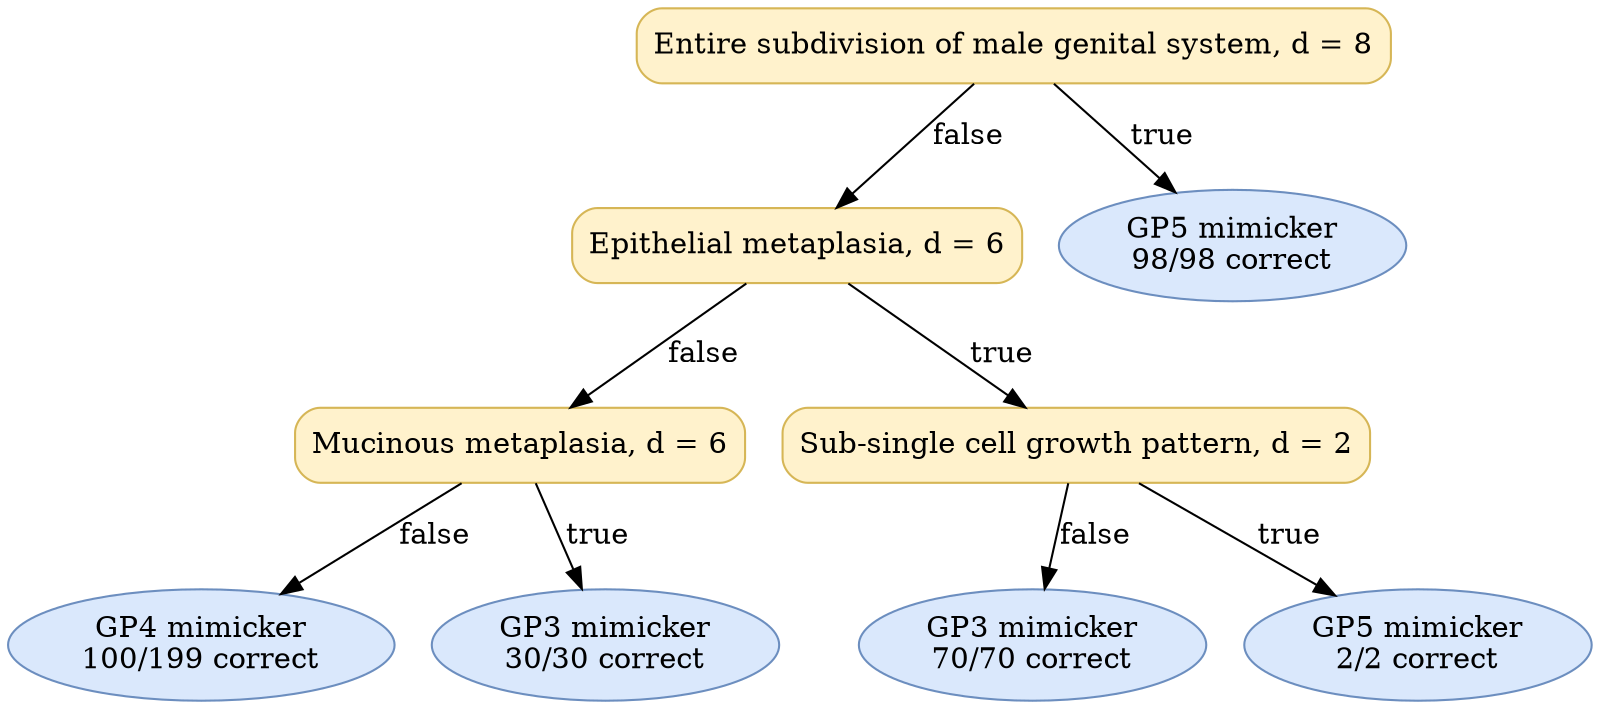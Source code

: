 digraph "DT" {
fontname="Times-Roman";
label="";
node [fontname="Times-Roman"];
Node1 [color="#D6B656", fillcolor="#FFF2CC", label="Entire subdivision of male genital system, d = 8", shape="box", style="rounded,filled"];
Node2 [color="#D6B656", fillcolor="#FFF2CC", label="Epithelial metaplasia, d = 6", shape="box", style="rounded,filled"];
Node3 [color="#D6B656", fillcolor="#FFF2CC", label="Mucinous metaplasia, d = 6", shape="box", style="rounded,filled"];
Node4 [color="#6C8EBF", fillcolor="#DAE8FC", label=<GP4 mimicker<br/>100/199 correct>, shape="ellipse", style="rounded,filled"];
Node5 [color="#6C8EBF", fillcolor="#DAE8FC", label=<GP3 mimicker<br/>30/30 correct>, shape="ellipse", style="rounded,filled"];
Node6 [color="#D6B656", fillcolor="#FFF2CC", label="Sub-single cell growth pattern, d = 2", shape="box", style="rounded,filled"];
Node7 [color="#6C8EBF", fillcolor="#DAE8FC", label=<GP3 mimicker<br/>70/70 correct>, shape="ellipse", style="rounded,filled"];
Node8 [color="#6C8EBF", fillcolor="#DAE8FC", label=<GP5 mimicker<br/>2/2 correct>, shape="ellipse", style="rounded,filled"];
Node9 [color="#6C8EBF", fillcolor="#DAE8FC", label=<GP5 mimicker<br/>98/98 correct>, shape="ellipse", style="rounded,filled"];
Node1 -> Node2  [key=0, label="false"];
Node1 -> Node9  [key=0, label="true"];
Node2 -> Node3  [key=0, label="false"];
Node2 -> Node6  [key=0, label="true"];
Node3 -> Node4  [key=0, label="false"];
Node3 -> Node5  [key=0, label="true"];
Node6 -> Node7  [key=0, label="false"];
Node6 -> Node8  [key=0, label="true"];
}
